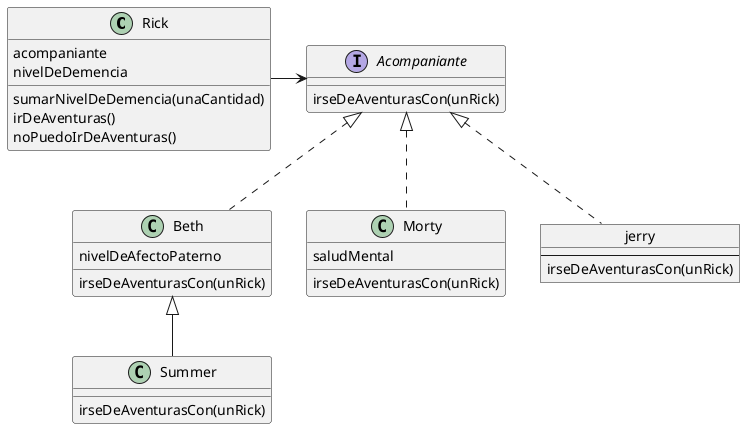 @startuml
class Rick {
  acompaniante
  nivelDeDemencia

  sumarNivelDeDemencia(unaCantidad)
  irDeAventuras()
  noPuedoIrDeAventuras()
}

class Morty {
  saludMental

  irseDeAventurasCon(unRick)
}

class Summer {
  irseDeAventurasCon(unRick)
}

class Beth {
  nivelDeAfectoPaterno

  irseDeAventurasCon(unRick)
}

object jerry {
  --
  irseDeAventurasCon(unRick)
}

interface Acompaniante {
  irseDeAventurasCon(unRick)
}

Morty .u.|> Acompaniante
Summer -u-|> Beth
Beth .u.|> Acompaniante
jerry .u.|> Acompaniante
Rick -r-> Acompaniante
@enduml
